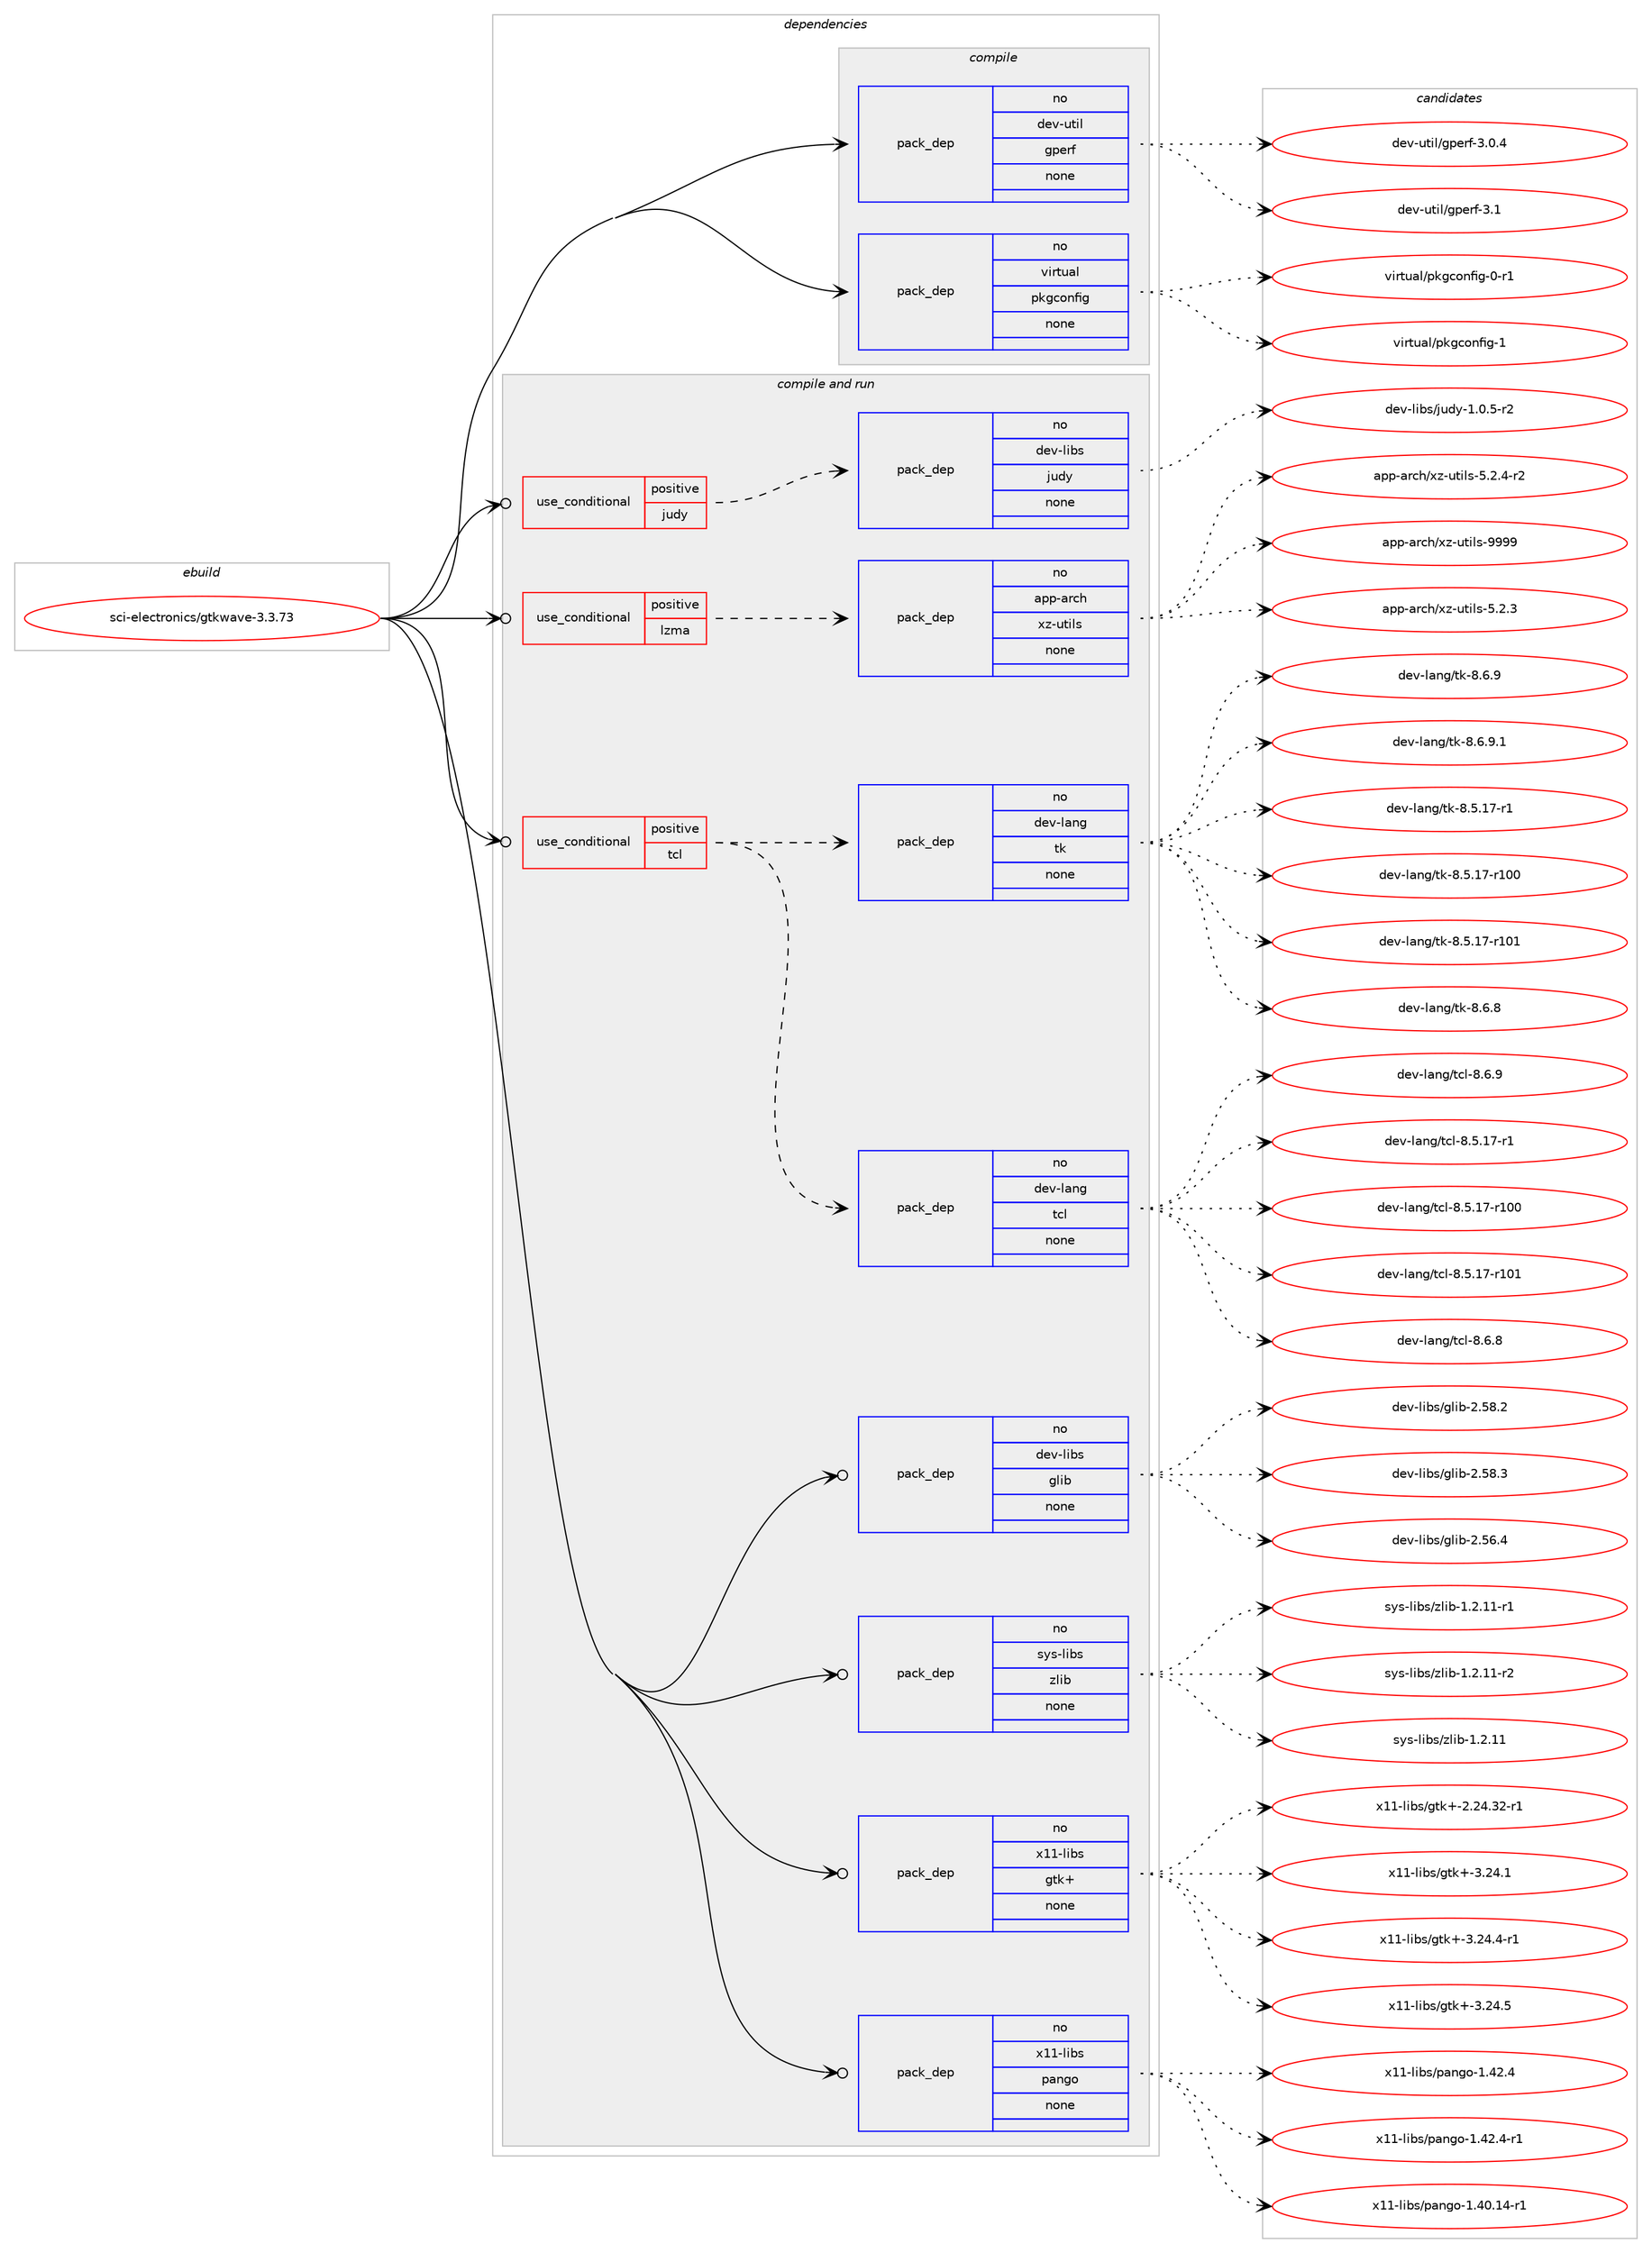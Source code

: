 digraph prolog {

# *************
# Graph options
# *************

newrank=true;
concentrate=true;
compound=true;
graph [rankdir=LR,fontname=Helvetica,fontsize=10,ranksep=1.5];#, ranksep=2.5, nodesep=0.2];
edge  [arrowhead=vee];
node  [fontname=Helvetica,fontsize=10];

# **********
# The ebuild
# **********

subgraph cluster_leftcol {
color=gray;
rank=same;
label=<<i>ebuild</i>>;
id [label="sci-electronics/gtkwave-3.3.73", color=red, width=4, href="../sci-electronics/gtkwave-3.3.73.svg"];
}

# ****************
# The dependencies
# ****************

subgraph cluster_midcol {
color=gray;
label=<<i>dependencies</i>>;
subgraph cluster_compile {
fillcolor="#eeeeee";
style=filled;
label=<<i>compile</i>>;
subgraph pack1209233 {
dependency1689483 [label=<<TABLE BORDER="0" CELLBORDER="1" CELLSPACING="0" CELLPADDING="4" WIDTH="220"><TR><TD ROWSPAN="6" CELLPADDING="30">pack_dep</TD></TR><TR><TD WIDTH="110">no</TD></TR><TR><TD>dev-util</TD></TR><TR><TD>gperf</TD></TR><TR><TD>none</TD></TR><TR><TD></TD></TR></TABLE>>, shape=none, color=blue];
}
id:e -> dependency1689483:w [weight=20,style="solid",arrowhead="vee"];
subgraph pack1209234 {
dependency1689484 [label=<<TABLE BORDER="0" CELLBORDER="1" CELLSPACING="0" CELLPADDING="4" WIDTH="220"><TR><TD ROWSPAN="6" CELLPADDING="30">pack_dep</TD></TR><TR><TD WIDTH="110">no</TD></TR><TR><TD>virtual</TD></TR><TR><TD>pkgconfig</TD></TR><TR><TD>none</TD></TR><TR><TD></TD></TR></TABLE>>, shape=none, color=blue];
}
id:e -> dependency1689484:w [weight=20,style="solid",arrowhead="vee"];
}
subgraph cluster_compileandrun {
fillcolor="#eeeeee";
style=filled;
label=<<i>compile and run</i>>;
subgraph cond452579 {
dependency1689485 [label=<<TABLE BORDER="0" CELLBORDER="1" CELLSPACING="0" CELLPADDING="4"><TR><TD ROWSPAN="3" CELLPADDING="10">use_conditional</TD></TR><TR><TD>positive</TD></TR><TR><TD>judy</TD></TR></TABLE>>, shape=none, color=red];
subgraph pack1209235 {
dependency1689486 [label=<<TABLE BORDER="0" CELLBORDER="1" CELLSPACING="0" CELLPADDING="4" WIDTH="220"><TR><TD ROWSPAN="6" CELLPADDING="30">pack_dep</TD></TR><TR><TD WIDTH="110">no</TD></TR><TR><TD>dev-libs</TD></TR><TR><TD>judy</TD></TR><TR><TD>none</TD></TR><TR><TD></TD></TR></TABLE>>, shape=none, color=blue];
}
dependency1689485:e -> dependency1689486:w [weight=20,style="dashed",arrowhead="vee"];
}
id:e -> dependency1689485:w [weight=20,style="solid",arrowhead="odotvee"];
subgraph cond452580 {
dependency1689487 [label=<<TABLE BORDER="0" CELLBORDER="1" CELLSPACING="0" CELLPADDING="4"><TR><TD ROWSPAN="3" CELLPADDING="10">use_conditional</TD></TR><TR><TD>positive</TD></TR><TR><TD>lzma</TD></TR></TABLE>>, shape=none, color=red];
subgraph pack1209236 {
dependency1689488 [label=<<TABLE BORDER="0" CELLBORDER="1" CELLSPACING="0" CELLPADDING="4" WIDTH="220"><TR><TD ROWSPAN="6" CELLPADDING="30">pack_dep</TD></TR><TR><TD WIDTH="110">no</TD></TR><TR><TD>app-arch</TD></TR><TR><TD>xz-utils</TD></TR><TR><TD>none</TD></TR><TR><TD></TD></TR></TABLE>>, shape=none, color=blue];
}
dependency1689487:e -> dependency1689488:w [weight=20,style="dashed",arrowhead="vee"];
}
id:e -> dependency1689487:w [weight=20,style="solid",arrowhead="odotvee"];
subgraph cond452581 {
dependency1689489 [label=<<TABLE BORDER="0" CELLBORDER="1" CELLSPACING="0" CELLPADDING="4"><TR><TD ROWSPAN="3" CELLPADDING="10">use_conditional</TD></TR><TR><TD>positive</TD></TR><TR><TD>tcl</TD></TR></TABLE>>, shape=none, color=red];
subgraph pack1209237 {
dependency1689490 [label=<<TABLE BORDER="0" CELLBORDER="1" CELLSPACING="0" CELLPADDING="4" WIDTH="220"><TR><TD ROWSPAN="6" CELLPADDING="30">pack_dep</TD></TR><TR><TD WIDTH="110">no</TD></TR><TR><TD>dev-lang</TD></TR><TR><TD>tcl</TD></TR><TR><TD>none</TD></TR><TR><TD></TD></TR></TABLE>>, shape=none, color=blue];
}
dependency1689489:e -> dependency1689490:w [weight=20,style="dashed",arrowhead="vee"];
subgraph pack1209238 {
dependency1689491 [label=<<TABLE BORDER="0" CELLBORDER="1" CELLSPACING="0" CELLPADDING="4" WIDTH="220"><TR><TD ROWSPAN="6" CELLPADDING="30">pack_dep</TD></TR><TR><TD WIDTH="110">no</TD></TR><TR><TD>dev-lang</TD></TR><TR><TD>tk</TD></TR><TR><TD>none</TD></TR><TR><TD></TD></TR></TABLE>>, shape=none, color=blue];
}
dependency1689489:e -> dependency1689491:w [weight=20,style="dashed",arrowhead="vee"];
}
id:e -> dependency1689489:w [weight=20,style="solid",arrowhead="odotvee"];
subgraph pack1209239 {
dependency1689492 [label=<<TABLE BORDER="0" CELLBORDER="1" CELLSPACING="0" CELLPADDING="4" WIDTH="220"><TR><TD ROWSPAN="6" CELLPADDING="30">pack_dep</TD></TR><TR><TD WIDTH="110">no</TD></TR><TR><TD>dev-libs</TD></TR><TR><TD>glib</TD></TR><TR><TD>none</TD></TR><TR><TD></TD></TR></TABLE>>, shape=none, color=blue];
}
id:e -> dependency1689492:w [weight=20,style="solid",arrowhead="odotvee"];
subgraph pack1209240 {
dependency1689493 [label=<<TABLE BORDER="0" CELLBORDER="1" CELLSPACING="0" CELLPADDING="4" WIDTH="220"><TR><TD ROWSPAN="6" CELLPADDING="30">pack_dep</TD></TR><TR><TD WIDTH="110">no</TD></TR><TR><TD>sys-libs</TD></TR><TR><TD>zlib</TD></TR><TR><TD>none</TD></TR><TR><TD></TD></TR></TABLE>>, shape=none, color=blue];
}
id:e -> dependency1689493:w [weight=20,style="solid",arrowhead="odotvee"];
subgraph pack1209241 {
dependency1689494 [label=<<TABLE BORDER="0" CELLBORDER="1" CELLSPACING="0" CELLPADDING="4" WIDTH="220"><TR><TD ROWSPAN="6" CELLPADDING="30">pack_dep</TD></TR><TR><TD WIDTH="110">no</TD></TR><TR><TD>x11-libs</TD></TR><TR><TD>gtk+</TD></TR><TR><TD>none</TD></TR><TR><TD></TD></TR></TABLE>>, shape=none, color=blue];
}
id:e -> dependency1689494:w [weight=20,style="solid",arrowhead="odotvee"];
subgraph pack1209242 {
dependency1689495 [label=<<TABLE BORDER="0" CELLBORDER="1" CELLSPACING="0" CELLPADDING="4" WIDTH="220"><TR><TD ROWSPAN="6" CELLPADDING="30">pack_dep</TD></TR><TR><TD WIDTH="110">no</TD></TR><TR><TD>x11-libs</TD></TR><TR><TD>pango</TD></TR><TR><TD>none</TD></TR><TR><TD></TD></TR></TABLE>>, shape=none, color=blue];
}
id:e -> dependency1689495:w [weight=20,style="solid",arrowhead="odotvee"];
}
subgraph cluster_run {
fillcolor="#eeeeee";
style=filled;
label=<<i>run</i>>;
}
}

# **************
# The candidates
# **************

subgraph cluster_choices {
rank=same;
color=gray;
label=<<i>candidates</i>>;

subgraph choice1209233 {
color=black;
nodesep=1;
choice1001011184511711610510847103112101114102455146484652 [label="dev-util/gperf-3.0.4", color=red, width=4,href="../dev-util/gperf-3.0.4.svg"];
choice100101118451171161051084710311210111410245514649 [label="dev-util/gperf-3.1", color=red, width=4,href="../dev-util/gperf-3.1.svg"];
dependency1689483:e -> choice1001011184511711610510847103112101114102455146484652:w [style=dotted,weight="100"];
dependency1689483:e -> choice100101118451171161051084710311210111410245514649:w [style=dotted,weight="100"];
}
subgraph choice1209234 {
color=black;
nodesep=1;
choice11810511411611797108471121071039911111010210510345484511449 [label="virtual/pkgconfig-0-r1", color=red, width=4,href="../virtual/pkgconfig-0-r1.svg"];
choice1181051141161179710847112107103991111101021051034549 [label="virtual/pkgconfig-1", color=red, width=4,href="../virtual/pkgconfig-1.svg"];
dependency1689484:e -> choice11810511411611797108471121071039911111010210510345484511449:w [style=dotted,weight="100"];
dependency1689484:e -> choice1181051141161179710847112107103991111101021051034549:w [style=dotted,weight="100"];
}
subgraph choice1209235 {
color=black;
nodesep=1;
choice1001011184510810598115471061171001214549464846534511450 [label="dev-libs/judy-1.0.5-r2", color=red, width=4,href="../dev-libs/judy-1.0.5-r2.svg"];
dependency1689486:e -> choice1001011184510810598115471061171001214549464846534511450:w [style=dotted,weight="100"];
}
subgraph choice1209236 {
color=black;
nodesep=1;
choice971121124597114991044712012245117116105108115455346504651 [label="app-arch/xz-utils-5.2.3", color=red, width=4,href="../app-arch/xz-utils-5.2.3.svg"];
choice9711211245971149910447120122451171161051081154553465046524511450 [label="app-arch/xz-utils-5.2.4-r2", color=red, width=4,href="../app-arch/xz-utils-5.2.4-r2.svg"];
choice9711211245971149910447120122451171161051081154557575757 [label="app-arch/xz-utils-9999", color=red, width=4,href="../app-arch/xz-utils-9999.svg"];
dependency1689488:e -> choice971121124597114991044712012245117116105108115455346504651:w [style=dotted,weight="100"];
dependency1689488:e -> choice9711211245971149910447120122451171161051081154553465046524511450:w [style=dotted,weight="100"];
dependency1689488:e -> choice9711211245971149910447120122451171161051081154557575757:w [style=dotted,weight="100"];
}
subgraph choice1209237 {
color=black;
nodesep=1;
choice10010111845108971101034711699108455646534649554511449 [label="dev-lang/tcl-8.5.17-r1", color=red, width=4,href="../dev-lang/tcl-8.5.17-r1.svg"];
choice100101118451089711010347116991084556465346495545114494848 [label="dev-lang/tcl-8.5.17-r100", color=red, width=4,href="../dev-lang/tcl-8.5.17-r100.svg"];
choice100101118451089711010347116991084556465346495545114494849 [label="dev-lang/tcl-8.5.17-r101", color=red, width=4,href="../dev-lang/tcl-8.5.17-r101.svg"];
choice10010111845108971101034711699108455646544656 [label="dev-lang/tcl-8.6.8", color=red, width=4,href="../dev-lang/tcl-8.6.8.svg"];
choice10010111845108971101034711699108455646544657 [label="dev-lang/tcl-8.6.9", color=red, width=4,href="../dev-lang/tcl-8.6.9.svg"];
dependency1689490:e -> choice10010111845108971101034711699108455646534649554511449:w [style=dotted,weight="100"];
dependency1689490:e -> choice100101118451089711010347116991084556465346495545114494848:w [style=dotted,weight="100"];
dependency1689490:e -> choice100101118451089711010347116991084556465346495545114494849:w [style=dotted,weight="100"];
dependency1689490:e -> choice10010111845108971101034711699108455646544656:w [style=dotted,weight="100"];
dependency1689490:e -> choice10010111845108971101034711699108455646544657:w [style=dotted,weight="100"];
}
subgraph choice1209238 {
color=black;
nodesep=1;
choice100101118451089711010347116107455646534649554511449 [label="dev-lang/tk-8.5.17-r1", color=red, width=4,href="../dev-lang/tk-8.5.17-r1.svg"];
choice1001011184510897110103471161074556465346495545114494848 [label="dev-lang/tk-8.5.17-r100", color=red, width=4,href="../dev-lang/tk-8.5.17-r100.svg"];
choice1001011184510897110103471161074556465346495545114494849 [label="dev-lang/tk-8.5.17-r101", color=red, width=4,href="../dev-lang/tk-8.5.17-r101.svg"];
choice100101118451089711010347116107455646544656 [label="dev-lang/tk-8.6.8", color=red, width=4,href="../dev-lang/tk-8.6.8.svg"];
choice100101118451089711010347116107455646544657 [label="dev-lang/tk-8.6.9", color=red, width=4,href="../dev-lang/tk-8.6.9.svg"];
choice1001011184510897110103471161074556465446574649 [label="dev-lang/tk-8.6.9.1", color=red, width=4,href="../dev-lang/tk-8.6.9.1.svg"];
dependency1689491:e -> choice100101118451089711010347116107455646534649554511449:w [style=dotted,weight="100"];
dependency1689491:e -> choice1001011184510897110103471161074556465346495545114494848:w [style=dotted,weight="100"];
dependency1689491:e -> choice1001011184510897110103471161074556465346495545114494849:w [style=dotted,weight="100"];
dependency1689491:e -> choice100101118451089711010347116107455646544656:w [style=dotted,weight="100"];
dependency1689491:e -> choice100101118451089711010347116107455646544657:w [style=dotted,weight="100"];
dependency1689491:e -> choice1001011184510897110103471161074556465446574649:w [style=dotted,weight="100"];
}
subgraph choice1209239 {
color=black;
nodesep=1;
choice1001011184510810598115471031081059845504653544652 [label="dev-libs/glib-2.56.4", color=red, width=4,href="../dev-libs/glib-2.56.4.svg"];
choice1001011184510810598115471031081059845504653564650 [label="dev-libs/glib-2.58.2", color=red, width=4,href="../dev-libs/glib-2.58.2.svg"];
choice1001011184510810598115471031081059845504653564651 [label="dev-libs/glib-2.58.3", color=red, width=4,href="../dev-libs/glib-2.58.3.svg"];
dependency1689492:e -> choice1001011184510810598115471031081059845504653544652:w [style=dotted,weight="100"];
dependency1689492:e -> choice1001011184510810598115471031081059845504653564650:w [style=dotted,weight="100"];
dependency1689492:e -> choice1001011184510810598115471031081059845504653564651:w [style=dotted,weight="100"];
}
subgraph choice1209240 {
color=black;
nodesep=1;
choice1151211154510810598115471221081059845494650464949 [label="sys-libs/zlib-1.2.11", color=red, width=4,href="../sys-libs/zlib-1.2.11.svg"];
choice11512111545108105981154712210810598454946504649494511449 [label="sys-libs/zlib-1.2.11-r1", color=red, width=4,href="../sys-libs/zlib-1.2.11-r1.svg"];
choice11512111545108105981154712210810598454946504649494511450 [label="sys-libs/zlib-1.2.11-r2", color=red, width=4,href="../sys-libs/zlib-1.2.11-r2.svg"];
dependency1689493:e -> choice1151211154510810598115471221081059845494650464949:w [style=dotted,weight="100"];
dependency1689493:e -> choice11512111545108105981154712210810598454946504649494511449:w [style=dotted,weight="100"];
dependency1689493:e -> choice11512111545108105981154712210810598454946504649494511450:w [style=dotted,weight="100"];
}
subgraph choice1209241 {
color=black;
nodesep=1;
choice12049494510810598115471031161074345504650524651504511449 [label="x11-libs/gtk+-2.24.32-r1", color=red, width=4,href="../x11-libs/gtk+-2.24.32-r1.svg"];
choice12049494510810598115471031161074345514650524649 [label="x11-libs/gtk+-3.24.1", color=red, width=4,href="../x11-libs/gtk+-3.24.1.svg"];
choice120494945108105981154710311610743455146505246524511449 [label="x11-libs/gtk+-3.24.4-r1", color=red, width=4,href="../x11-libs/gtk+-3.24.4-r1.svg"];
choice12049494510810598115471031161074345514650524653 [label="x11-libs/gtk+-3.24.5", color=red, width=4,href="../x11-libs/gtk+-3.24.5.svg"];
dependency1689494:e -> choice12049494510810598115471031161074345504650524651504511449:w [style=dotted,weight="100"];
dependency1689494:e -> choice12049494510810598115471031161074345514650524649:w [style=dotted,weight="100"];
dependency1689494:e -> choice120494945108105981154710311610743455146505246524511449:w [style=dotted,weight="100"];
dependency1689494:e -> choice12049494510810598115471031161074345514650524653:w [style=dotted,weight="100"];
}
subgraph choice1209242 {
color=black;
nodesep=1;
choice12049494510810598115471129711010311145494652484649524511449 [label="x11-libs/pango-1.40.14-r1", color=red, width=4,href="../x11-libs/pango-1.40.14-r1.svg"];
choice12049494510810598115471129711010311145494652504652 [label="x11-libs/pango-1.42.4", color=red, width=4,href="../x11-libs/pango-1.42.4.svg"];
choice120494945108105981154711297110103111454946525046524511449 [label="x11-libs/pango-1.42.4-r1", color=red, width=4,href="../x11-libs/pango-1.42.4-r1.svg"];
dependency1689495:e -> choice12049494510810598115471129711010311145494652484649524511449:w [style=dotted,weight="100"];
dependency1689495:e -> choice12049494510810598115471129711010311145494652504652:w [style=dotted,weight="100"];
dependency1689495:e -> choice120494945108105981154711297110103111454946525046524511449:w [style=dotted,weight="100"];
}
}

}
